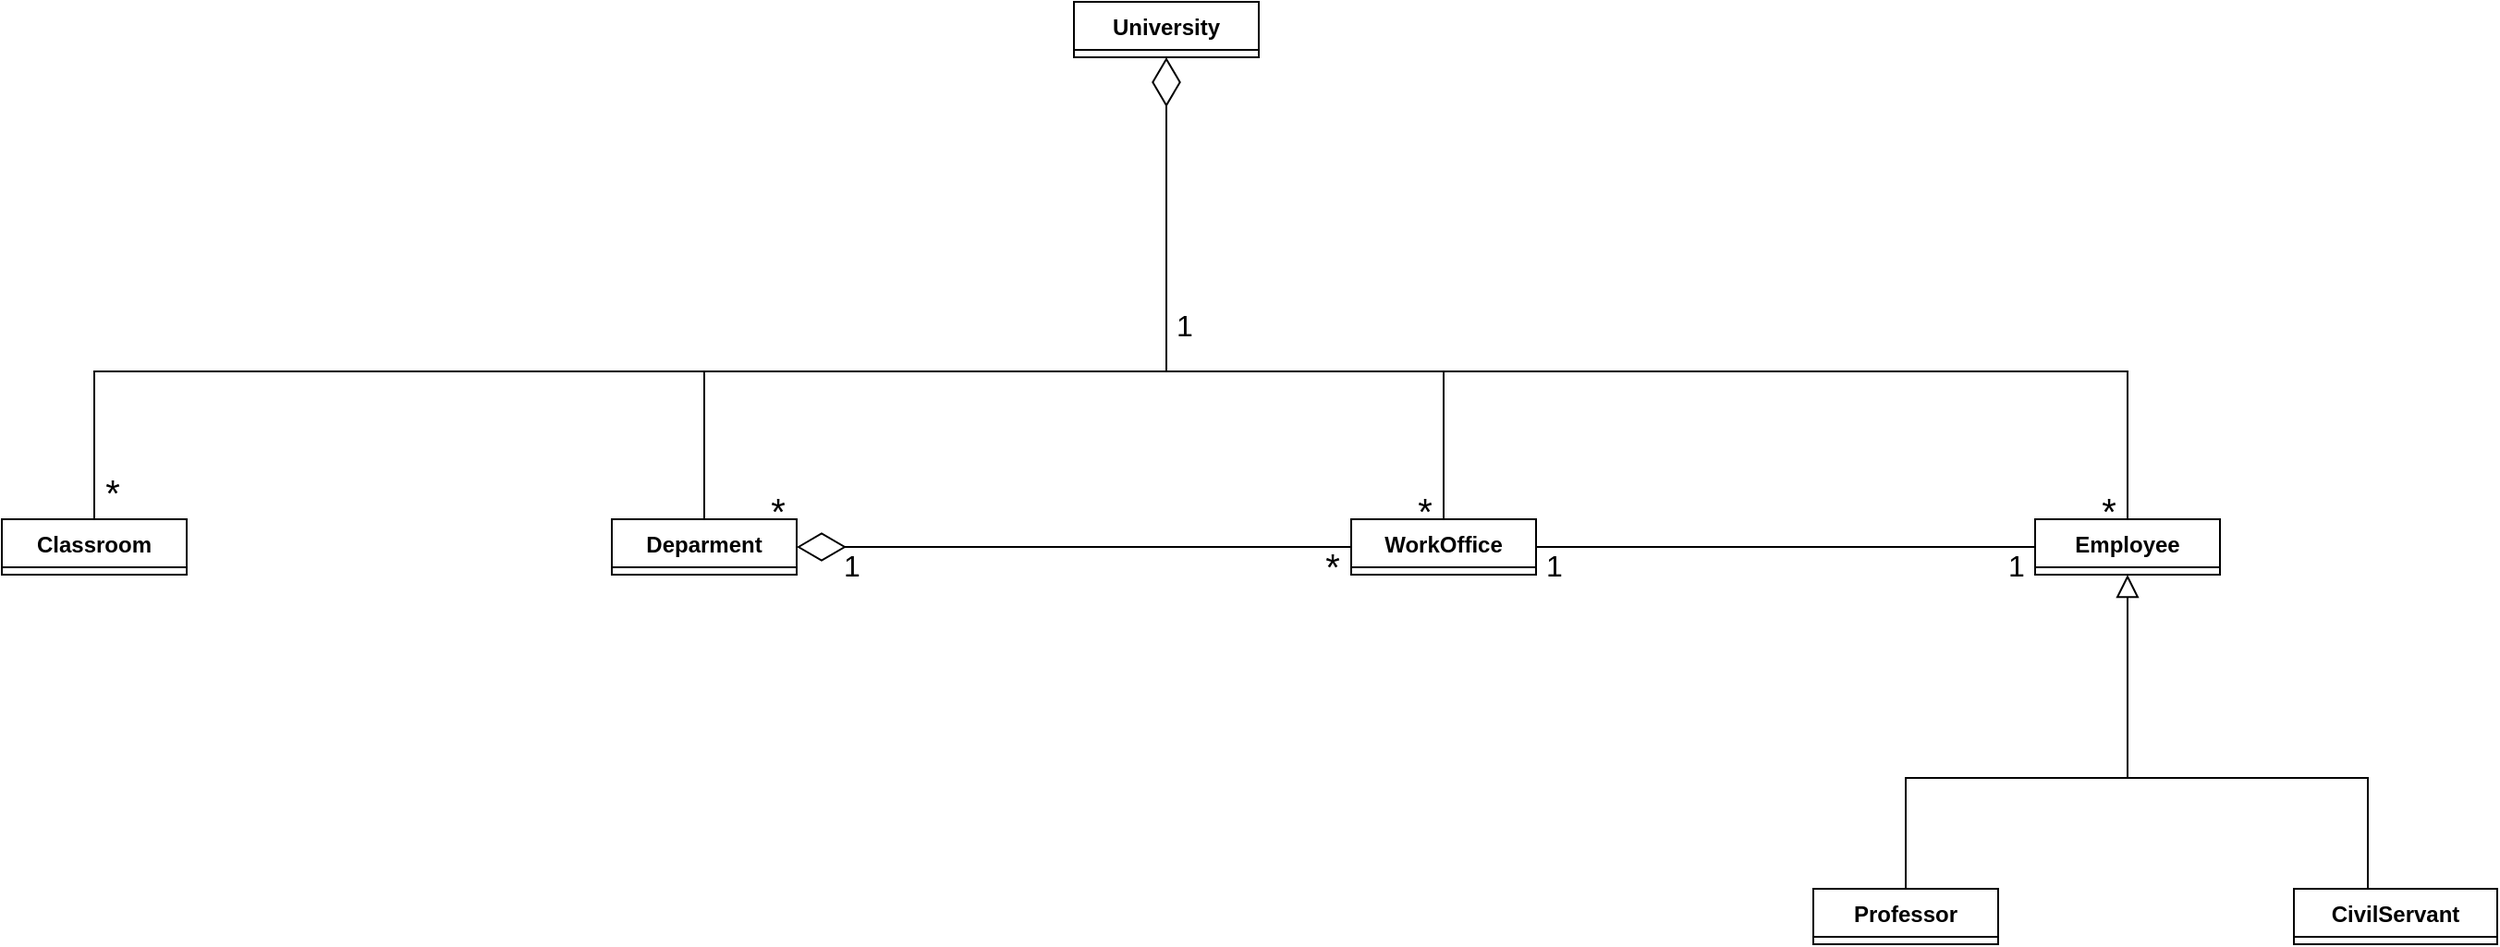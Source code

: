 <mxfile version="20.2.3" type="github"><diagram id="ps2ls1f58_yT6pd0rYJ3" name="Sayfa -1"><mxGraphModel dx="2310" dy="1996" grid="1" gridSize="10" guides="1" tooltips="1" connect="1" arrows="1" fold="1" page="1" pageScale="1" pageWidth="827" pageHeight="1169" math="0" shadow="0"><root><mxCell id="0"/><mxCell id="1" parent="0"/><mxCell id="pVFO7gNgRREXDotFD2KI-46" style="edgeStyle=orthogonalEdgeStyle;orthogonalLoop=1;jettySize=auto;html=1;rounded=0;endSize=0;startSize=0;jumpSize=0;endArrow=none;endFill=0;" edge="1" parent="1" source="pVFO7gNgRREXDotFD2KI-6"><mxGeometry relative="1" as="geometry"><mxPoint x="520" y="150" as="targetPoint"/><Array as="points"><mxPoint x="-60" y="160"/><mxPoint x="520" y="160"/></Array></mxGeometry></mxCell><mxCell id="pVFO7gNgRREXDotFD2KI-1" value="University" style="swimlane;fontStyle=1;align=center;verticalAlign=top;childLayout=stackLayout;horizontal=1;startSize=26;horizontalStack=0;resizeParent=1;resizeParentMax=0;resizeLast=0;collapsible=1;marginBottom=0;" vertex="1" collapsed="1" parent="1"><mxGeometry x="470" y="-40" width="100" height="30" as="geometry"><mxRectangle x="440" y="-40" width="160" height="34" as="alternateBounds"/></mxGeometry></mxCell><mxCell id="pVFO7gNgRREXDotFD2KI-3" value="" style="line;strokeWidth=1;fillColor=none;align=left;verticalAlign=middle;spacingTop=-1;spacingLeft=3;spacingRight=3;rotatable=0;labelPosition=right;points=[];portConstraint=eastwest;" vertex="1" parent="pVFO7gNgRREXDotFD2KI-1"><mxGeometry y="26" width="160" height="8" as="geometry"/></mxCell><mxCell id="pVFO7gNgRREXDotFD2KI-6" value="Classroom" style="swimlane;fontStyle=1;align=center;verticalAlign=top;childLayout=stackLayout;horizontal=1;startSize=26;horizontalStack=0;resizeParent=1;resizeParentMax=0;resizeLast=0;collapsible=1;marginBottom=0;" vertex="1" collapsed="1" parent="1"><mxGeometry x="-110" y="240" width="100" height="30" as="geometry"><mxRectangle x="-130" y="240" width="160" height="86" as="alternateBounds"/></mxGeometry></mxCell><mxCell id="pVFO7gNgRREXDotFD2KI-7" value="+ field: type" style="text;strokeColor=none;fillColor=none;align=left;verticalAlign=top;spacingLeft=4;spacingRight=4;overflow=hidden;rotatable=0;points=[[0,0.5],[1,0.5]];portConstraint=eastwest;" vertex="1" parent="pVFO7gNgRREXDotFD2KI-6"><mxGeometry y="26" width="160" height="26" as="geometry"/></mxCell><mxCell id="pVFO7gNgRREXDotFD2KI-8" value="" style="line;strokeWidth=1;fillColor=none;align=left;verticalAlign=middle;spacingTop=-1;spacingLeft=3;spacingRight=3;rotatable=0;labelPosition=right;points=[];portConstraint=eastwest;" vertex="1" parent="pVFO7gNgRREXDotFD2KI-6"><mxGeometry y="52" width="160" height="8" as="geometry"/></mxCell><mxCell id="pVFO7gNgRREXDotFD2KI-9" value="+ method(type): type" style="text;strokeColor=none;fillColor=none;align=left;verticalAlign=top;spacingLeft=4;spacingRight=4;overflow=hidden;rotatable=0;points=[[0,0.5],[1,0.5]];portConstraint=eastwest;" vertex="1" parent="pVFO7gNgRREXDotFD2KI-6"><mxGeometry y="60" width="160" height="26" as="geometry"/></mxCell><mxCell id="pVFO7gNgRREXDotFD2KI-48" style="edgeStyle=orthogonalEdgeStyle;rounded=0;jumpSize=0;orthogonalLoop=1;jettySize=auto;html=1;startSize=0;endSize=0;endArrow=none;endFill=0;" edge="1" parent="1" source="pVFO7gNgRREXDotFD2KI-10"><mxGeometry relative="1" as="geometry"><mxPoint x="520" y="150" as="targetPoint"/><Array as="points"><mxPoint x="670" y="160"/><mxPoint x="520" y="160"/></Array></mxGeometry></mxCell><mxCell id="pVFO7gNgRREXDotFD2KI-10" value="WorkOffice" style="swimlane;fontStyle=1;align=center;verticalAlign=top;childLayout=stackLayout;horizontal=1;startSize=26;horizontalStack=0;resizeParent=1;resizeParentMax=0;resizeLast=0;collapsible=1;marginBottom=0;" vertex="1" collapsed="1" parent="1"><mxGeometry x="620" y="240" width="100" height="30" as="geometry"><mxRectangle x="570" y="240" width="160" height="86" as="alternateBounds"/></mxGeometry></mxCell><mxCell id="pVFO7gNgRREXDotFD2KI-11" value="+ field: type" style="text;strokeColor=none;fillColor=none;align=left;verticalAlign=top;spacingLeft=4;spacingRight=4;overflow=hidden;rotatable=0;points=[[0,0.5],[1,0.5]];portConstraint=eastwest;" vertex="1" parent="pVFO7gNgRREXDotFD2KI-10"><mxGeometry y="26" width="160" height="26" as="geometry"/></mxCell><mxCell id="pVFO7gNgRREXDotFD2KI-12" value="" style="line;strokeWidth=1;fillColor=none;align=left;verticalAlign=middle;spacingTop=-1;spacingLeft=3;spacingRight=3;rotatable=0;labelPosition=right;points=[];portConstraint=eastwest;" vertex="1" parent="pVFO7gNgRREXDotFD2KI-10"><mxGeometry y="52" width="160" height="8" as="geometry"/></mxCell><mxCell id="pVFO7gNgRREXDotFD2KI-13" value="+ method(type): type" style="text;strokeColor=none;fillColor=none;align=left;verticalAlign=top;spacingLeft=4;spacingRight=4;overflow=hidden;rotatable=0;points=[[0,0.5],[1,0.5]];portConstraint=eastwest;" vertex="1" parent="pVFO7gNgRREXDotFD2KI-10"><mxGeometry y="60" width="160" height="26" as="geometry"/></mxCell><mxCell id="pVFO7gNgRREXDotFD2KI-14" value="Deparment" style="swimlane;fontStyle=1;align=center;verticalAlign=top;childLayout=stackLayout;horizontal=1;startSize=26;horizontalStack=0;resizeParent=1;resizeParentMax=0;resizeLast=0;collapsible=1;marginBottom=0;" vertex="1" collapsed="1" parent="1"><mxGeometry x="220" y="240" width="100" height="30" as="geometry"><mxRectangle x="220" y="240" width="160" height="86" as="alternateBounds"/></mxGeometry></mxCell><mxCell id="pVFO7gNgRREXDotFD2KI-15" value="+ field: type" style="text;strokeColor=none;fillColor=none;align=left;verticalAlign=top;spacingLeft=4;spacingRight=4;overflow=hidden;rotatable=0;points=[[0,0.5],[1,0.5]];portConstraint=eastwest;" vertex="1" parent="pVFO7gNgRREXDotFD2KI-14"><mxGeometry y="26" width="160" height="26" as="geometry"/></mxCell><mxCell id="pVFO7gNgRREXDotFD2KI-16" value="" style="line;strokeWidth=1;fillColor=none;align=left;verticalAlign=middle;spacingTop=-1;spacingLeft=3;spacingRight=3;rotatable=0;labelPosition=right;points=[];portConstraint=eastwest;" vertex="1" parent="pVFO7gNgRREXDotFD2KI-14"><mxGeometry y="52" width="160" height="8" as="geometry"/></mxCell><mxCell id="pVFO7gNgRREXDotFD2KI-17" value="+ method(type): type" style="text;strokeColor=none;fillColor=none;align=left;verticalAlign=top;spacingLeft=4;spacingRight=4;overflow=hidden;rotatable=0;points=[[0,0.5],[1,0.5]];portConstraint=eastwest;" vertex="1" parent="pVFO7gNgRREXDotFD2KI-14"><mxGeometry y="60" width="160" height="26" as="geometry"/></mxCell><mxCell id="pVFO7gNgRREXDotFD2KI-49" style="edgeStyle=orthogonalEdgeStyle;rounded=0;jumpSize=0;orthogonalLoop=1;jettySize=auto;html=1;startSize=0;endSize=0;endArrow=none;endFill=0;" edge="1" parent="1" source="pVFO7gNgRREXDotFD2KI-19"><mxGeometry relative="1" as="geometry"><mxPoint x="520" y="160" as="targetPoint"/><Array as="points"><mxPoint x="1040" y="160"/></Array></mxGeometry></mxCell><mxCell id="pVFO7gNgRREXDotFD2KI-52" style="edgeStyle=orthogonalEdgeStyle;rounded=0;jumpSize=0;orthogonalLoop=1;jettySize=auto;html=1;endArrow=none;endFill=0;strokeColor=#000000;strokeWidth=1;endSize=10;startSize=10;startArrow=block;startFill=0;fillColor=#e1d5e7;" edge="1" parent="1" source="pVFO7gNgRREXDotFD2KI-19"><mxGeometry relative="1" as="geometry"><mxPoint x="1030" y="380" as="targetPoint"/><Array as="points"><mxPoint x="1040" y="380"/></Array></mxGeometry></mxCell><mxCell id="pVFO7gNgRREXDotFD2KI-19" value="Employee" style="swimlane;fontStyle=1;align=center;verticalAlign=top;childLayout=stackLayout;horizontal=1;startSize=26;horizontalStack=0;resizeParent=1;resizeParentMax=0;resizeLast=0;collapsible=1;marginBottom=0;" vertex="1" collapsed="1" parent="1"><mxGeometry x="990" y="240" width="100" height="30" as="geometry"><mxRectangle x="950" y="240" width="160" height="86" as="alternateBounds"/></mxGeometry></mxCell><mxCell id="pVFO7gNgRREXDotFD2KI-20" value="+ field: type" style="text;strokeColor=none;fillColor=none;align=left;verticalAlign=top;spacingLeft=4;spacingRight=4;overflow=hidden;rotatable=0;points=[[0,0.5],[1,0.5]];portConstraint=eastwest;" vertex="1" parent="pVFO7gNgRREXDotFD2KI-19"><mxGeometry y="26" width="160" height="26" as="geometry"/></mxCell><mxCell id="pVFO7gNgRREXDotFD2KI-21" value="" style="line;strokeWidth=1;fillColor=none;align=left;verticalAlign=middle;spacingTop=-1;spacingLeft=3;spacingRight=3;rotatable=0;labelPosition=right;points=[];portConstraint=eastwest;" vertex="1" parent="pVFO7gNgRREXDotFD2KI-19"><mxGeometry y="52" width="160" height="8" as="geometry"/></mxCell><mxCell id="pVFO7gNgRREXDotFD2KI-22" value="+ method(type): type" style="text;strokeColor=none;fillColor=none;align=left;verticalAlign=top;spacingLeft=4;spacingRight=4;overflow=hidden;rotatable=0;points=[[0,0.5],[1,0.5]];portConstraint=eastwest;" vertex="1" parent="pVFO7gNgRREXDotFD2KI-19"><mxGeometry y="60" width="160" height="26" as="geometry"/></mxCell><mxCell id="pVFO7gNgRREXDotFD2KI-55" style="edgeStyle=orthogonalEdgeStyle;rounded=0;jumpSize=0;orthogonalLoop=1;jettySize=auto;html=1;startArrow=none;startFill=0;endArrow=none;endFill=0;startSize=10;endSize=10;strokeColor=#000000;strokeWidth=1;" edge="1" parent="1" source="pVFO7gNgRREXDotFD2KI-23"><mxGeometry relative="1" as="geometry"><mxPoint x="1030" y="380" as="targetPoint"/><Array as="points"><mxPoint x="920" y="455"/><mxPoint x="920" y="380"/></Array></mxGeometry></mxCell><mxCell id="pVFO7gNgRREXDotFD2KI-23" value="Professor" style="swimlane;fontStyle=1;align=center;verticalAlign=top;childLayout=stackLayout;horizontal=1;startSize=26;horizontalStack=0;resizeParent=1;resizeParentMax=0;resizeLast=0;collapsible=1;marginBottom=0;" vertex="1" collapsed="1" parent="1"><mxGeometry x="870" y="440" width="100" height="30" as="geometry"><mxRectangle x="780" y="440" width="160" height="86" as="alternateBounds"/></mxGeometry></mxCell><mxCell id="pVFO7gNgRREXDotFD2KI-24" value="+ field: type" style="text;strokeColor=none;fillColor=none;align=left;verticalAlign=top;spacingLeft=4;spacingRight=4;overflow=hidden;rotatable=0;points=[[0,0.5],[1,0.5]];portConstraint=eastwest;" vertex="1" parent="pVFO7gNgRREXDotFD2KI-23"><mxGeometry y="26" width="160" height="26" as="geometry"/></mxCell><mxCell id="pVFO7gNgRREXDotFD2KI-25" value="" style="line;strokeWidth=1;fillColor=none;align=left;verticalAlign=middle;spacingTop=-1;spacingLeft=3;spacingRight=3;rotatable=0;labelPosition=right;points=[];portConstraint=eastwest;" vertex="1" parent="pVFO7gNgRREXDotFD2KI-23"><mxGeometry y="52" width="160" height="8" as="geometry"/></mxCell><mxCell id="pVFO7gNgRREXDotFD2KI-26" value="+ method(type): type" style="text;strokeColor=none;fillColor=none;align=left;verticalAlign=top;spacingLeft=4;spacingRight=4;overflow=hidden;rotatable=0;points=[[0,0.5],[1,0.5]];portConstraint=eastwest;" vertex="1" parent="pVFO7gNgRREXDotFD2KI-23"><mxGeometry y="60" width="160" height="26" as="geometry"/></mxCell><mxCell id="pVFO7gNgRREXDotFD2KI-56" style="edgeStyle=orthogonalEdgeStyle;rounded=0;jumpSize=0;orthogonalLoop=1;jettySize=auto;html=1;startArrow=none;startFill=0;endArrow=none;endFill=0;startSize=10;endSize=10;strokeColor=#000000;strokeWidth=1;" edge="1" parent="1" source="pVFO7gNgRREXDotFD2KI-27"><mxGeometry relative="1" as="geometry"><mxPoint x="1040" y="380" as="targetPoint"/><Array as="points"><mxPoint x="1170" y="380"/><mxPoint x="1030" y="380"/></Array></mxGeometry></mxCell><mxCell id="pVFO7gNgRREXDotFD2KI-27" value="CivilServant" style="swimlane;fontStyle=1;align=center;verticalAlign=top;childLayout=stackLayout;horizontal=1;startSize=26;horizontalStack=0;resizeParent=1;resizeParentMax=0;resizeLast=0;collapsible=1;marginBottom=0;" vertex="1" collapsed="1" parent="1"><mxGeometry x="1130" y="440" width="110" height="30" as="geometry"><mxRectangle x="1130" y="440" width="160" height="86" as="alternateBounds"/></mxGeometry></mxCell><mxCell id="pVFO7gNgRREXDotFD2KI-28" value="+ field: type" style="text;strokeColor=none;fillColor=none;align=left;verticalAlign=top;spacingLeft=4;spacingRight=4;overflow=hidden;rotatable=0;points=[[0,0.5],[1,0.5]];portConstraint=eastwest;" vertex="1" parent="pVFO7gNgRREXDotFD2KI-27"><mxGeometry y="26" width="160" height="26" as="geometry"/></mxCell><mxCell id="pVFO7gNgRREXDotFD2KI-29" value="" style="line;strokeWidth=1;fillColor=none;align=left;verticalAlign=middle;spacingTop=-1;spacingLeft=3;spacingRight=3;rotatable=0;labelPosition=right;points=[];portConstraint=eastwest;" vertex="1" parent="pVFO7gNgRREXDotFD2KI-27"><mxGeometry y="52" width="160" height="8" as="geometry"/></mxCell><mxCell id="pVFO7gNgRREXDotFD2KI-30" value="+ method(type): type" style="text;strokeColor=none;fillColor=none;align=left;verticalAlign=top;spacingLeft=4;spacingRight=4;overflow=hidden;rotatable=0;points=[[0,0.5],[1,0.5]];portConstraint=eastwest;" vertex="1" parent="pVFO7gNgRREXDotFD2KI-27"><mxGeometry y="60" width="160" height="26" as="geometry"/></mxCell><mxCell id="pVFO7gNgRREXDotFD2KI-45" value="" style="endArrow=diamondThin;endFill=0;endSize=24;html=1;rounded=0;entryX=0.5;entryY=1;entryDx=0;entryDy=0;" edge="1" parent="1" target="pVFO7gNgRREXDotFD2KI-1"><mxGeometry width="160" relative="1" as="geometry"><mxPoint x="520" y="160" as="sourcePoint"/><mxPoint x="522.24" y="21.612" as="targetPoint"/></mxGeometry></mxCell><mxCell id="pVFO7gNgRREXDotFD2KI-47" style="edgeStyle=orthogonalEdgeStyle;orthogonalLoop=1;jettySize=auto;html=1;rounded=0;endSize=0;startSize=0;jumpSize=0;exitX=0.5;exitY=0;exitDx=0;exitDy=0;endArrow=none;endFill=0;" edge="1" parent="1" source="pVFO7gNgRREXDotFD2KI-14"><mxGeometry relative="1" as="geometry"><mxPoint x="520" y="160" as="targetPoint"/><mxPoint x="300" y="226" as="sourcePoint"/><Array as="points"><mxPoint x="300" y="160"/><mxPoint x="500" y="160"/></Array></mxGeometry></mxCell><mxCell id="pVFO7gNgRREXDotFD2KI-57" style="edgeStyle=orthogonalEdgeStyle;rounded=0;jumpSize=0;orthogonalLoop=1;jettySize=auto;html=1;startArrow=none;startFill=0;endArrow=none;endFill=0;startSize=10;endSize=10;strokeColor=#000000;strokeWidth=1;" edge="1" parent="1" source="pVFO7gNgRREXDotFD2KI-11" target="pVFO7gNgRREXDotFD2KI-20"><mxGeometry relative="1" as="geometry"/></mxCell><mxCell id="pVFO7gNgRREXDotFD2KI-58" value="&lt;span style=&quot;font-size: 16px;&quot;&gt;1&lt;/span&gt;" style="text;html=1;strokeColor=none;fillColor=none;align=center;verticalAlign=middle;whiteSpace=wrap;rounded=0;" vertex="1" parent="1"><mxGeometry x="500" y="120" width="60" height="30" as="geometry"/></mxCell><mxCell id="pVFO7gNgRREXDotFD2KI-60" value="&lt;font style=&quot;font-size: 20px;&quot;&gt;*&lt;/font&gt;" style="text;html=1;strokeColor=none;fillColor=none;align=center;verticalAlign=middle;whiteSpace=wrap;rounded=0;fontSize=16;" vertex="1" parent="1"><mxGeometry x="-80" y="210" width="60" height="30" as="geometry"/></mxCell><mxCell id="pVFO7gNgRREXDotFD2KI-61" value="&lt;font style=&quot;font-size: 20px;&quot;&gt;*&lt;/font&gt;" style="text;html=1;strokeColor=none;fillColor=none;align=center;verticalAlign=middle;whiteSpace=wrap;rounded=0;fontSize=16;" vertex="1" parent="1"><mxGeometry x="280" y="220" width="60" height="30" as="geometry"/></mxCell><mxCell id="pVFO7gNgRREXDotFD2KI-62" value="&lt;font style=&quot;font-size: 20px;&quot;&gt;*&lt;/font&gt;" style="text;html=1;strokeColor=none;fillColor=none;align=center;verticalAlign=middle;whiteSpace=wrap;rounded=0;fontSize=16;" vertex="1" parent="1"><mxGeometry x="630" y="220" width="60" height="30" as="geometry"/></mxCell><mxCell id="pVFO7gNgRREXDotFD2KI-63" value="&lt;font style=&quot;font-size: 20px;&quot;&gt;*&lt;/font&gt;" style="text;html=1;strokeColor=none;fillColor=none;align=center;verticalAlign=middle;whiteSpace=wrap;rounded=0;fontSize=16;" vertex="1" parent="1"><mxGeometry x="1000" y="220" width="60" height="30" as="geometry"/></mxCell><mxCell id="pVFO7gNgRREXDotFD2KI-64" value="" style="endArrow=diamondThin;endFill=0;endSize=24;html=1;rounded=0;entryX=1;entryY=0.5;entryDx=0;entryDy=0;" edge="1" parent="1" source="pVFO7gNgRREXDotFD2KI-11" target="pVFO7gNgRREXDotFD2KI-15"><mxGeometry width="160" relative="1" as="geometry"><mxPoint x="379.5" y="404" as="sourcePoint"/><mxPoint x="379" y="270" as="targetPoint"/></mxGeometry></mxCell><mxCell id="pVFO7gNgRREXDotFD2KI-66" value="&lt;span style=&quot;font-size: 16px;&quot;&gt;1&lt;/span&gt;" style="text;html=1;strokeColor=none;fillColor=none;align=center;verticalAlign=middle;whiteSpace=wrap;rounded=0;" vertex="1" parent="1"><mxGeometry x="700" y="250" width="60" height="30" as="geometry"/></mxCell><mxCell id="pVFO7gNgRREXDotFD2KI-68" value="&lt;span style=&quot;font-size: 16px;&quot;&gt;1&lt;/span&gt;" style="text;html=1;strokeColor=none;fillColor=none;align=center;verticalAlign=middle;whiteSpace=wrap;rounded=0;" vertex="1" parent="1"><mxGeometry x="950" y="250" width="60" height="30" as="geometry"/></mxCell><mxCell id="pVFO7gNgRREXDotFD2KI-69" value="&lt;span style=&quot;font-size: 16px;&quot;&gt;1&lt;/span&gt;" style="text;html=1;strokeColor=none;fillColor=none;align=center;verticalAlign=middle;whiteSpace=wrap;rounded=0;" vertex="1" parent="1"><mxGeometry x="320" y="250" width="60" height="30" as="geometry"/></mxCell><mxCell id="pVFO7gNgRREXDotFD2KI-70" value="&lt;font style=&quot;font-size: 20px;&quot;&gt;*&lt;/font&gt;" style="text;html=1;strokeColor=none;fillColor=none;align=center;verticalAlign=middle;whiteSpace=wrap;rounded=0;fontSize=16;" vertex="1" parent="1"><mxGeometry x="580" y="250" width="60" height="30" as="geometry"/></mxCell></root></mxGraphModel></diagram></mxfile>